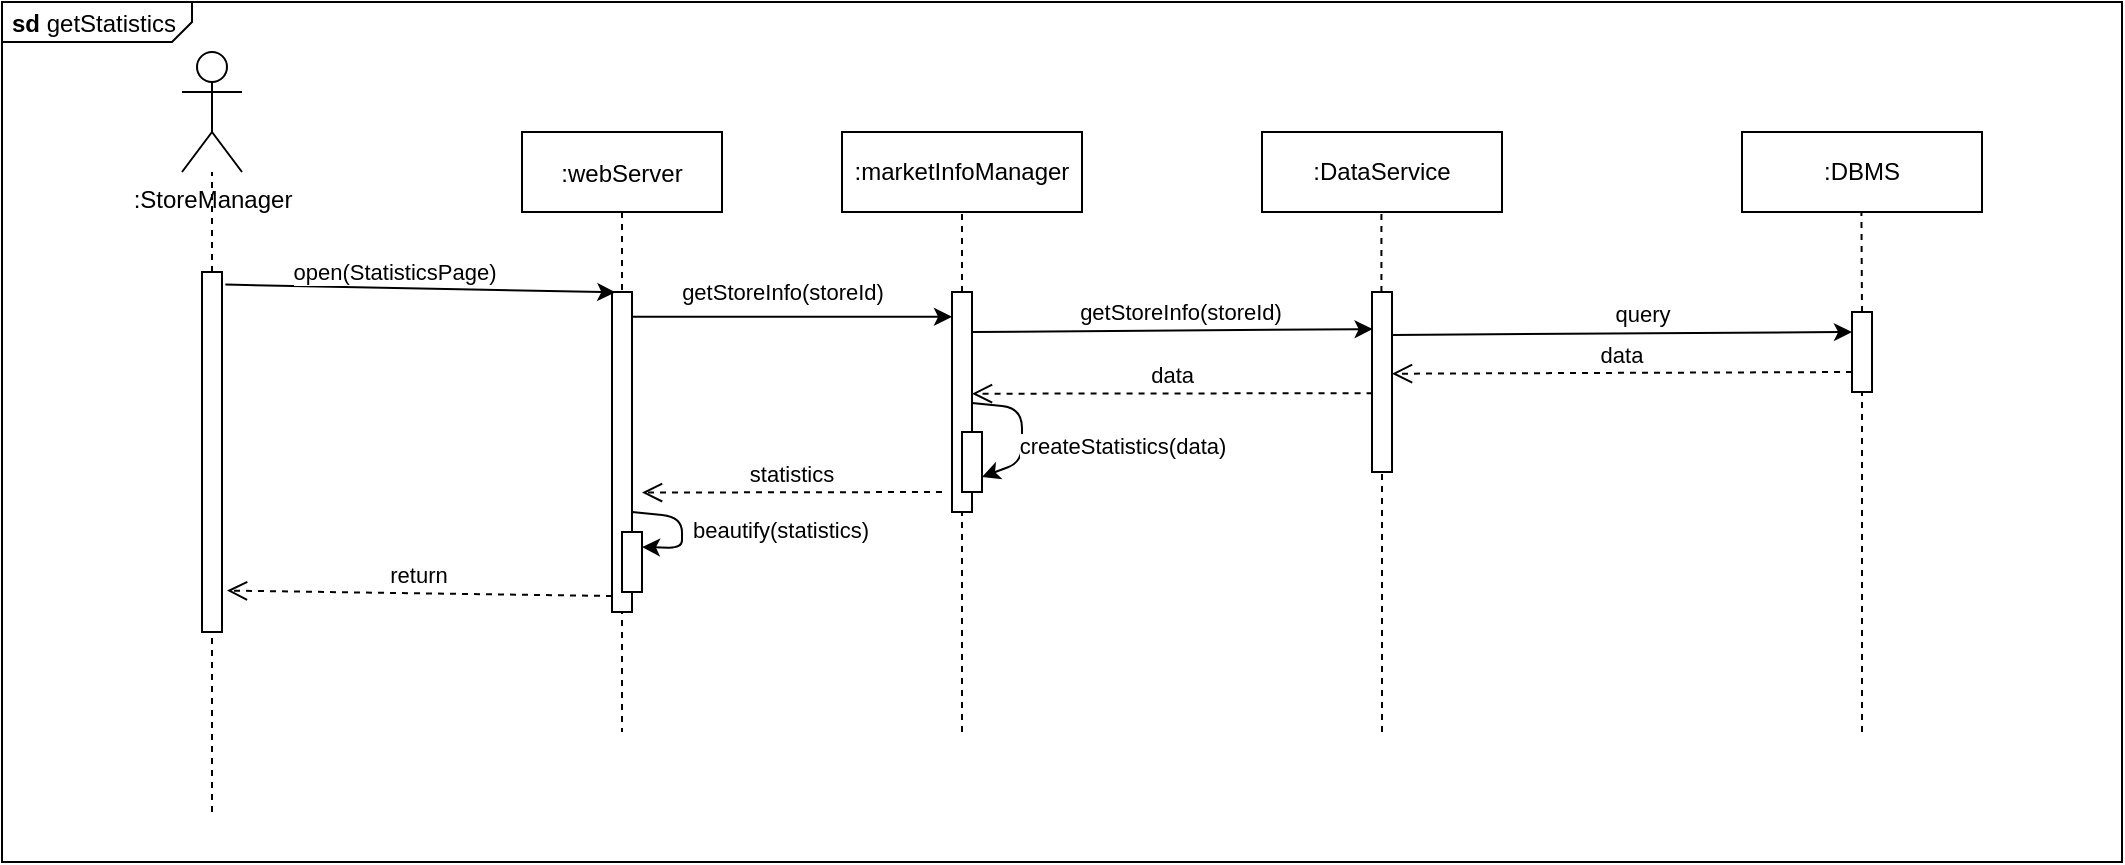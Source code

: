 <mxfile version="14.1.3" type="device"><diagram id="kgpKYQtTHZ0yAKxKKP6v" name="Page-1"><mxGraphModel dx="1185" dy="614" grid="1" gridSize="10" guides="1" tooltips="1" connect="1" arrows="1" fold="1" page="1" pageScale="1" pageWidth="850" pageHeight="1100" math="0" shadow="0"><root><mxCell id="0"/><mxCell id="1" parent="0"/><mxCell id="L5UdjCJutVOTRNahEG_v-31" value="&lt;p style=&quot;margin: 0px ; margin-top: 4px ; margin-left: 5px ; text-align: left&quot;&gt;&lt;b&gt;sd&lt;/b&gt;  getStatistics&lt;/p&gt;" style="html=1;shape=mxgraph.sysml.package;overflow=fill;labelX=95;align=left;spacingLeft=5;verticalAlign=top;spacingTop=-3;" parent="1" vertex="1"><mxGeometry x="40" y="15" width="1060" height="430" as="geometry"/></mxCell><mxCell id="3nuBFxr9cyL0pnOWT2aG-5" value=":webServer" style="shape=umlLifeline;perimeter=lifelinePerimeter;container=1;collapsible=0;recursiveResize=0;rounded=0;shadow=0;strokeWidth=1;" parent="1" vertex="1"><mxGeometry x="300" y="80" width="100" height="300" as="geometry"/></mxCell><mxCell id="3nuBFxr9cyL0pnOWT2aG-6" value="" style="points=[];perimeter=orthogonalPerimeter;rounded=0;shadow=0;strokeWidth=1;" parent="3nuBFxr9cyL0pnOWT2aG-5" vertex="1"><mxGeometry x="45" y="80" width="10" height="160" as="geometry"/></mxCell><mxCell id="3nuBFxr9cyL0pnOWT2aG-7" value="return" style="verticalAlign=bottom;endArrow=open;dashed=1;endSize=8;exitX=0;exitY=0.95;shadow=0;strokeWidth=1;entryX=1.25;entryY=0.885;entryDx=0;entryDy=0;entryPerimeter=0;" parent="1" source="3nuBFxr9cyL0pnOWT2aG-6" target="L5UdjCJutVOTRNahEG_v-34" edge="1"><mxGeometry relative="1" as="geometry"><mxPoint x="175" y="312.0" as="targetPoint"/></mxGeometry></mxCell><mxCell id="L5UdjCJutVOTRNahEG_v-1" value=":marketInfoManager" style="rounded=0;whiteSpace=wrap;html=1;" parent="1" vertex="1"><mxGeometry x="460" y="80" width="120" height="40" as="geometry"/></mxCell><mxCell id="L5UdjCJutVOTRNahEG_v-2" value=":DataService" style="rounded=0;whiteSpace=wrap;html=1;" parent="1" vertex="1"><mxGeometry x="670" y="80" width="120" height="40" as="geometry"/></mxCell><mxCell id="L5UdjCJutVOTRNahEG_v-3" value=":DBMS" style="rounded=0;whiteSpace=wrap;html=1;" parent="1" vertex="1"><mxGeometry x="910" y="80" width="120" height="40" as="geometry"/></mxCell><mxCell id="L5UdjCJutVOTRNahEG_v-4" value="" style="endArrow=none;dashed=1;html=1;entryX=0.5;entryY=1;entryDx=0;entryDy=0;" parent="1" source="L5UdjCJutVOTRNahEG_v-5" target="L5UdjCJutVOTRNahEG_v-1" edge="1"><mxGeometry width="50" height="50" relative="1" as="geometry"><mxPoint x="520" y="380" as="sourcePoint"/><mxPoint x="640" y="190" as="targetPoint"/></mxGeometry></mxCell><mxCell id="L5UdjCJutVOTRNahEG_v-5" value="" style="rounded=0;whiteSpace=wrap;html=1;" parent="1" vertex="1"><mxGeometry x="515" y="160" width="10" height="110" as="geometry"/></mxCell><mxCell id="L5UdjCJutVOTRNahEG_v-6" value="" style="endArrow=none;dashed=1;html=1;entryX=0.5;entryY=1;entryDx=0;entryDy=0;" parent="1" target="L5UdjCJutVOTRNahEG_v-5" edge="1"><mxGeometry width="50" height="50" relative="1" as="geometry"><mxPoint x="520" y="380" as="sourcePoint"/><mxPoint x="520" y="120" as="targetPoint"/></mxGeometry></mxCell><mxCell id="L5UdjCJutVOTRNahEG_v-9" value="" style="rounded=0;whiteSpace=wrap;html=1;" parent="1" vertex="1"><mxGeometry x="725" y="160" width="10" height="90" as="geometry"/></mxCell><mxCell id="L5UdjCJutVOTRNahEG_v-10" value="" style="endArrow=none;dashed=1;html=1;entryX=0.5;entryY=1;entryDx=0;entryDy=0;" parent="1" target="L5UdjCJutVOTRNahEG_v-9" edge="1"><mxGeometry width="50" height="50" relative="1" as="geometry"><mxPoint x="730" y="380" as="sourcePoint"/><mxPoint x="730" y="120" as="targetPoint"/></mxGeometry></mxCell><mxCell id="L5UdjCJutVOTRNahEG_v-11" value="" style="endArrow=none;dashed=1;html=1;entryX=0.5;entryY=1;entryDx=0;entryDy=0;" parent="1" edge="1"><mxGeometry width="50" height="50" relative="1" as="geometry"><mxPoint x="729.71" y="160" as="sourcePoint"/><mxPoint x="729.71" y="120" as="targetPoint"/></mxGeometry></mxCell><mxCell id="L5UdjCJutVOTRNahEG_v-12" value="" style="endArrow=classic;html=1;entryX=0.029;entryY=0.206;entryDx=0;entryDy=0;entryPerimeter=0;" parent="1" target="L5UdjCJutVOTRNahEG_v-9" edge="1"><mxGeometry width="50" height="50" relative="1" as="geometry"><mxPoint x="525" y="180.0" as="sourcePoint"/><mxPoint x="685" y="180.0" as="targetPoint"/></mxGeometry></mxCell><mxCell id="L5UdjCJutVOTRNahEG_v-13" value="getStoreInfo(storeId)" style="edgeLabel;html=1;align=center;verticalAlign=middle;resizable=0;points=[];" parent="L5UdjCJutVOTRNahEG_v-12" vertex="1" connectable="0"><mxGeometry x="0.414" y="-1" relative="1" as="geometry"><mxPoint x="-38.14" y="-10.21" as="offset"/></mxGeometry></mxCell><mxCell id="L5UdjCJutVOTRNahEG_v-14" value="" style="rounded=0;whiteSpace=wrap;html=1;" parent="1" vertex="1"><mxGeometry x="965" y="170" width="10" height="40" as="geometry"/></mxCell><mxCell id="L5UdjCJutVOTRNahEG_v-15" value="" style="endArrow=none;dashed=1;html=1;entryX=0.5;entryY=1;entryDx=0;entryDy=0;" parent="1" target="L5UdjCJutVOTRNahEG_v-14" edge="1"><mxGeometry width="50" height="50" relative="1" as="geometry"><mxPoint x="970" y="380" as="sourcePoint"/><mxPoint x="970" y="120" as="targetPoint"/></mxGeometry></mxCell><mxCell id="L5UdjCJutVOTRNahEG_v-16" value="" style="endArrow=none;dashed=1;html=1;entryX=0.5;entryY=1;entryDx=0;entryDy=0;exitX=0.5;exitY=0;exitDx=0;exitDy=0;" parent="1" source="L5UdjCJutVOTRNahEG_v-14" edge="1"><mxGeometry width="50" height="50" relative="1" as="geometry"><mxPoint x="969.71" y="160" as="sourcePoint"/><mxPoint x="969.71" y="120" as="targetPoint"/></mxGeometry></mxCell><mxCell id="L5UdjCJutVOTRNahEG_v-17" value="" style="endArrow=classic;html=1;entryX=0;entryY=0.25;entryDx=0;entryDy=0;" parent="1" target="L5UdjCJutVOTRNahEG_v-14" edge="1"><mxGeometry width="50" height="50" relative="1" as="geometry"><mxPoint x="735" y="181.46" as="sourcePoint"/><mxPoint x="935.29" y="180.0" as="targetPoint"/></mxGeometry></mxCell><mxCell id="L5UdjCJutVOTRNahEG_v-18" value="query" style="edgeLabel;html=1;align=center;verticalAlign=middle;resizable=0;points=[];" parent="L5UdjCJutVOTRNahEG_v-17" vertex="1" connectable="0"><mxGeometry x="0.414" y="-1" relative="1" as="geometry"><mxPoint x="-38.14" y="-10.21" as="offset"/></mxGeometry></mxCell><mxCell id="L5UdjCJutVOTRNahEG_v-19" value="data" style="verticalAlign=bottom;endArrow=open;dashed=1;endSize=8;exitX=0;exitY=0.95;shadow=0;strokeWidth=1;entryX=1;entryY=0.454;entryDx=0;entryDy=0;entryPerimeter=0;" parent="1" target="L5UdjCJutVOTRNahEG_v-9" edge="1"><mxGeometry relative="1" as="geometry"><mxPoint x="795" y="200.0" as="targetPoint"/><mxPoint x="965" y="200.0" as="sourcePoint"/></mxGeometry></mxCell><mxCell id="L5UdjCJutVOTRNahEG_v-20" value="data" style="verticalAlign=bottom;endArrow=open;dashed=1;endSize=8;shadow=0;strokeWidth=1;entryX=1;entryY=0.454;entryDx=0;entryDy=0;entryPerimeter=0;exitX=0.029;exitY=0.562;exitDx=0;exitDy=0;exitPerimeter=0;" parent="1" source="L5UdjCJutVOTRNahEG_v-9" edge="1"><mxGeometry relative="1" as="geometry"><mxPoint x="525" y="210.86" as="targetPoint"/><mxPoint x="720" y="211" as="sourcePoint"/></mxGeometry></mxCell><mxCell id="L5UdjCJutVOTRNahEG_v-21" value="" style="rounded=0;whiteSpace=wrap;html=1;" parent="1" vertex="1"><mxGeometry x="520" y="230" width="10" height="30" as="geometry"/></mxCell><mxCell id="L5UdjCJutVOTRNahEG_v-22" value="" style="endArrow=classic;html=1;entryX=1;entryY=0.75;entryDx=0;entryDy=0;" parent="1" source="L5UdjCJutVOTRNahEG_v-5" target="L5UdjCJutVOTRNahEG_v-21" edge="1"><mxGeometry width="50" height="50" relative="1" as="geometry"><mxPoint x="600" y="330" as="sourcePoint"/><mxPoint x="650" y="280" as="targetPoint"/><Array as="points"><mxPoint x="550" y="218"/><mxPoint x="550" y="245"/></Array></mxGeometry></mxCell><mxCell id="L5UdjCJutVOTRNahEG_v-23" value="createStatistics(data)" style="edgeLabel;html=1;align=center;verticalAlign=middle;resizable=0;points=[];" parent="L5UdjCJutVOTRNahEG_v-22" vertex="1" connectable="0"><mxGeometry x="0.397" y="-1" relative="1" as="geometry"><mxPoint x="51" y="-8.02" as="offset"/></mxGeometry></mxCell><mxCell id="L5UdjCJutVOTRNahEG_v-24" value="statistics" style="verticalAlign=bottom;endArrow=open;dashed=1;endSize=8;shadow=0;strokeWidth=1;entryX=1;entryY=0.454;entryDx=0;entryDy=0;entryPerimeter=0;" parent="1" edge="1"><mxGeometry relative="1" as="geometry"><mxPoint x="360" y="260.28" as="targetPoint"/><mxPoint x="510" y="260" as="sourcePoint"/></mxGeometry></mxCell><mxCell id="L5UdjCJutVOTRNahEG_v-32" value=":StoreManager" style="shape=umlActor;verticalLabelPosition=bottom;verticalAlign=top;html=1;outlineConnect=0;" parent="1" vertex="1"><mxGeometry x="130" y="40" width="30" height="60" as="geometry"/></mxCell><mxCell id="L5UdjCJutVOTRNahEG_v-33" value="" style="endArrow=none;dashed=1;html=1;" parent="1" source="L5UdjCJutVOTRNahEG_v-34" target="L5UdjCJutVOTRNahEG_v-32" edge="1"><mxGeometry width="50" height="50" relative="1" as="geometry"><mxPoint x="51" y="470" as="sourcePoint"/><mxPoint x="90" y="140" as="targetPoint"/></mxGeometry></mxCell><mxCell id="L5UdjCJutVOTRNahEG_v-34" value="" style="points=[];perimeter=orthogonalPerimeter;rounded=0;shadow=0;strokeWidth=1;" parent="1" vertex="1"><mxGeometry x="140" y="150" width="10" height="180" as="geometry"/></mxCell><mxCell id="L5UdjCJutVOTRNahEG_v-35" value="" style="endArrow=none;dashed=1;html=1;entryX=0.5;entryY=0.999;entryDx=0;entryDy=0;entryPerimeter=0;" parent="1" target="L5UdjCJutVOTRNahEG_v-34" edge="1"><mxGeometry width="50" height="50" relative="1" as="geometry"><mxPoint x="145" y="420" as="sourcePoint"/><mxPoint x="60" y="390" as="targetPoint"/></mxGeometry></mxCell><mxCell id="L5UdjCJutVOTRNahEG_v-36" value="" style="endArrow=classic;html=1;exitX=1.167;exitY=0.035;exitDx=0;exitDy=0;exitPerimeter=0;entryX=0.167;entryY=0.001;entryDx=0;entryDy=0;entryPerimeter=0;" parent="1" source="L5UdjCJutVOTRNahEG_v-34" target="3nuBFxr9cyL0pnOWT2aG-6" edge="1"><mxGeometry width="50" height="50" relative="1" as="geometry"><mxPoint x="110" y="220" as="sourcePoint"/><mxPoint x="160" y="170" as="targetPoint"/></mxGeometry></mxCell><mxCell id="L5UdjCJutVOTRNahEG_v-37" value="open(StatisticsPage)" style="edgeLabel;html=1;align=center;verticalAlign=middle;resizable=0;points=[];" parent="L5UdjCJutVOTRNahEG_v-36" vertex="1" connectable="0"><mxGeometry x="-0.181" y="2" relative="1" as="geometry"><mxPoint x="4.16" y="-6.05" as="offset"/></mxGeometry></mxCell><mxCell id="L5UdjCJutVOTRNahEG_v-7" value="" style="endArrow=classic;html=1;entryX=0;entryY=0.113;entryDx=0;entryDy=0;entryPerimeter=0;" parent="1" source="3nuBFxr9cyL0pnOWT2aG-6" target="L5UdjCJutVOTRNahEG_v-5" edge="1"><mxGeometry width="50" height="50" relative="1" as="geometry"><mxPoint x="440" y="230" as="sourcePoint"/><mxPoint x="490" y="180" as="targetPoint"/></mxGeometry></mxCell><mxCell id="L5UdjCJutVOTRNahEG_v-8" value="getStoreInfo(storeId)" style="edgeLabel;html=1;align=center;verticalAlign=middle;resizable=0;points=[];" parent="L5UdjCJutVOTRNahEG_v-7" vertex="1" connectable="0"><mxGeometry x="0.414" y="-1" relative="1" as="geometry"><mxPoint x="-38.14" y="-13.43" as="offset"/></mxGeometry></mxCell><mxCell id="Nn_vCk6A1BPM6bG6CnzT-1" value="" style="rounded=0;whiteSpace=wrap;html=1;" vertex="1" parent="1"><mxGeometry x="350" y="280" width="10" height="30" as="geometry"/></mxCell><mxCell id="Nn_vCk6A1BPM6bG6CnzT-2" value="" style="endArrow=classic;html=1;entryX=1;entryY=0.25;entryDx=0;entryDy=0;" edge="1" parent="1" target="Nn_vCk6A1BPM6bG6CnzT-1"><mxGeometry width="50" height="50" relative="1" as="geometry"><mxPoint x="355" y="270" as="sourcePoint"/><mxPoint x="360" y="307" as="targetPoint"/><Array as="points"><mxPoint x="380" y="272.5"/><mxPoint x="380" y="288"/></Array></mxGeometry></mxCell><mxCell id="Nn_vCk6A1BPM6bG6CnzT-3" value="beautify(statistics)" style="edgeLabel;html=1;align=center;verticalAlign=middle;resizable=0;points=[];" vertex="1" connectable="0" parent="Nn_vCk6A1BPM6bG6CnzT-2"><mxGeometry x="0.397" y="-1" relative="1" as="geometry"><mxPoint x="51" y="-8.02" as="offset"/></mxGeometry></mxCell></root></mxGraphModel></diagram></mxfile>
